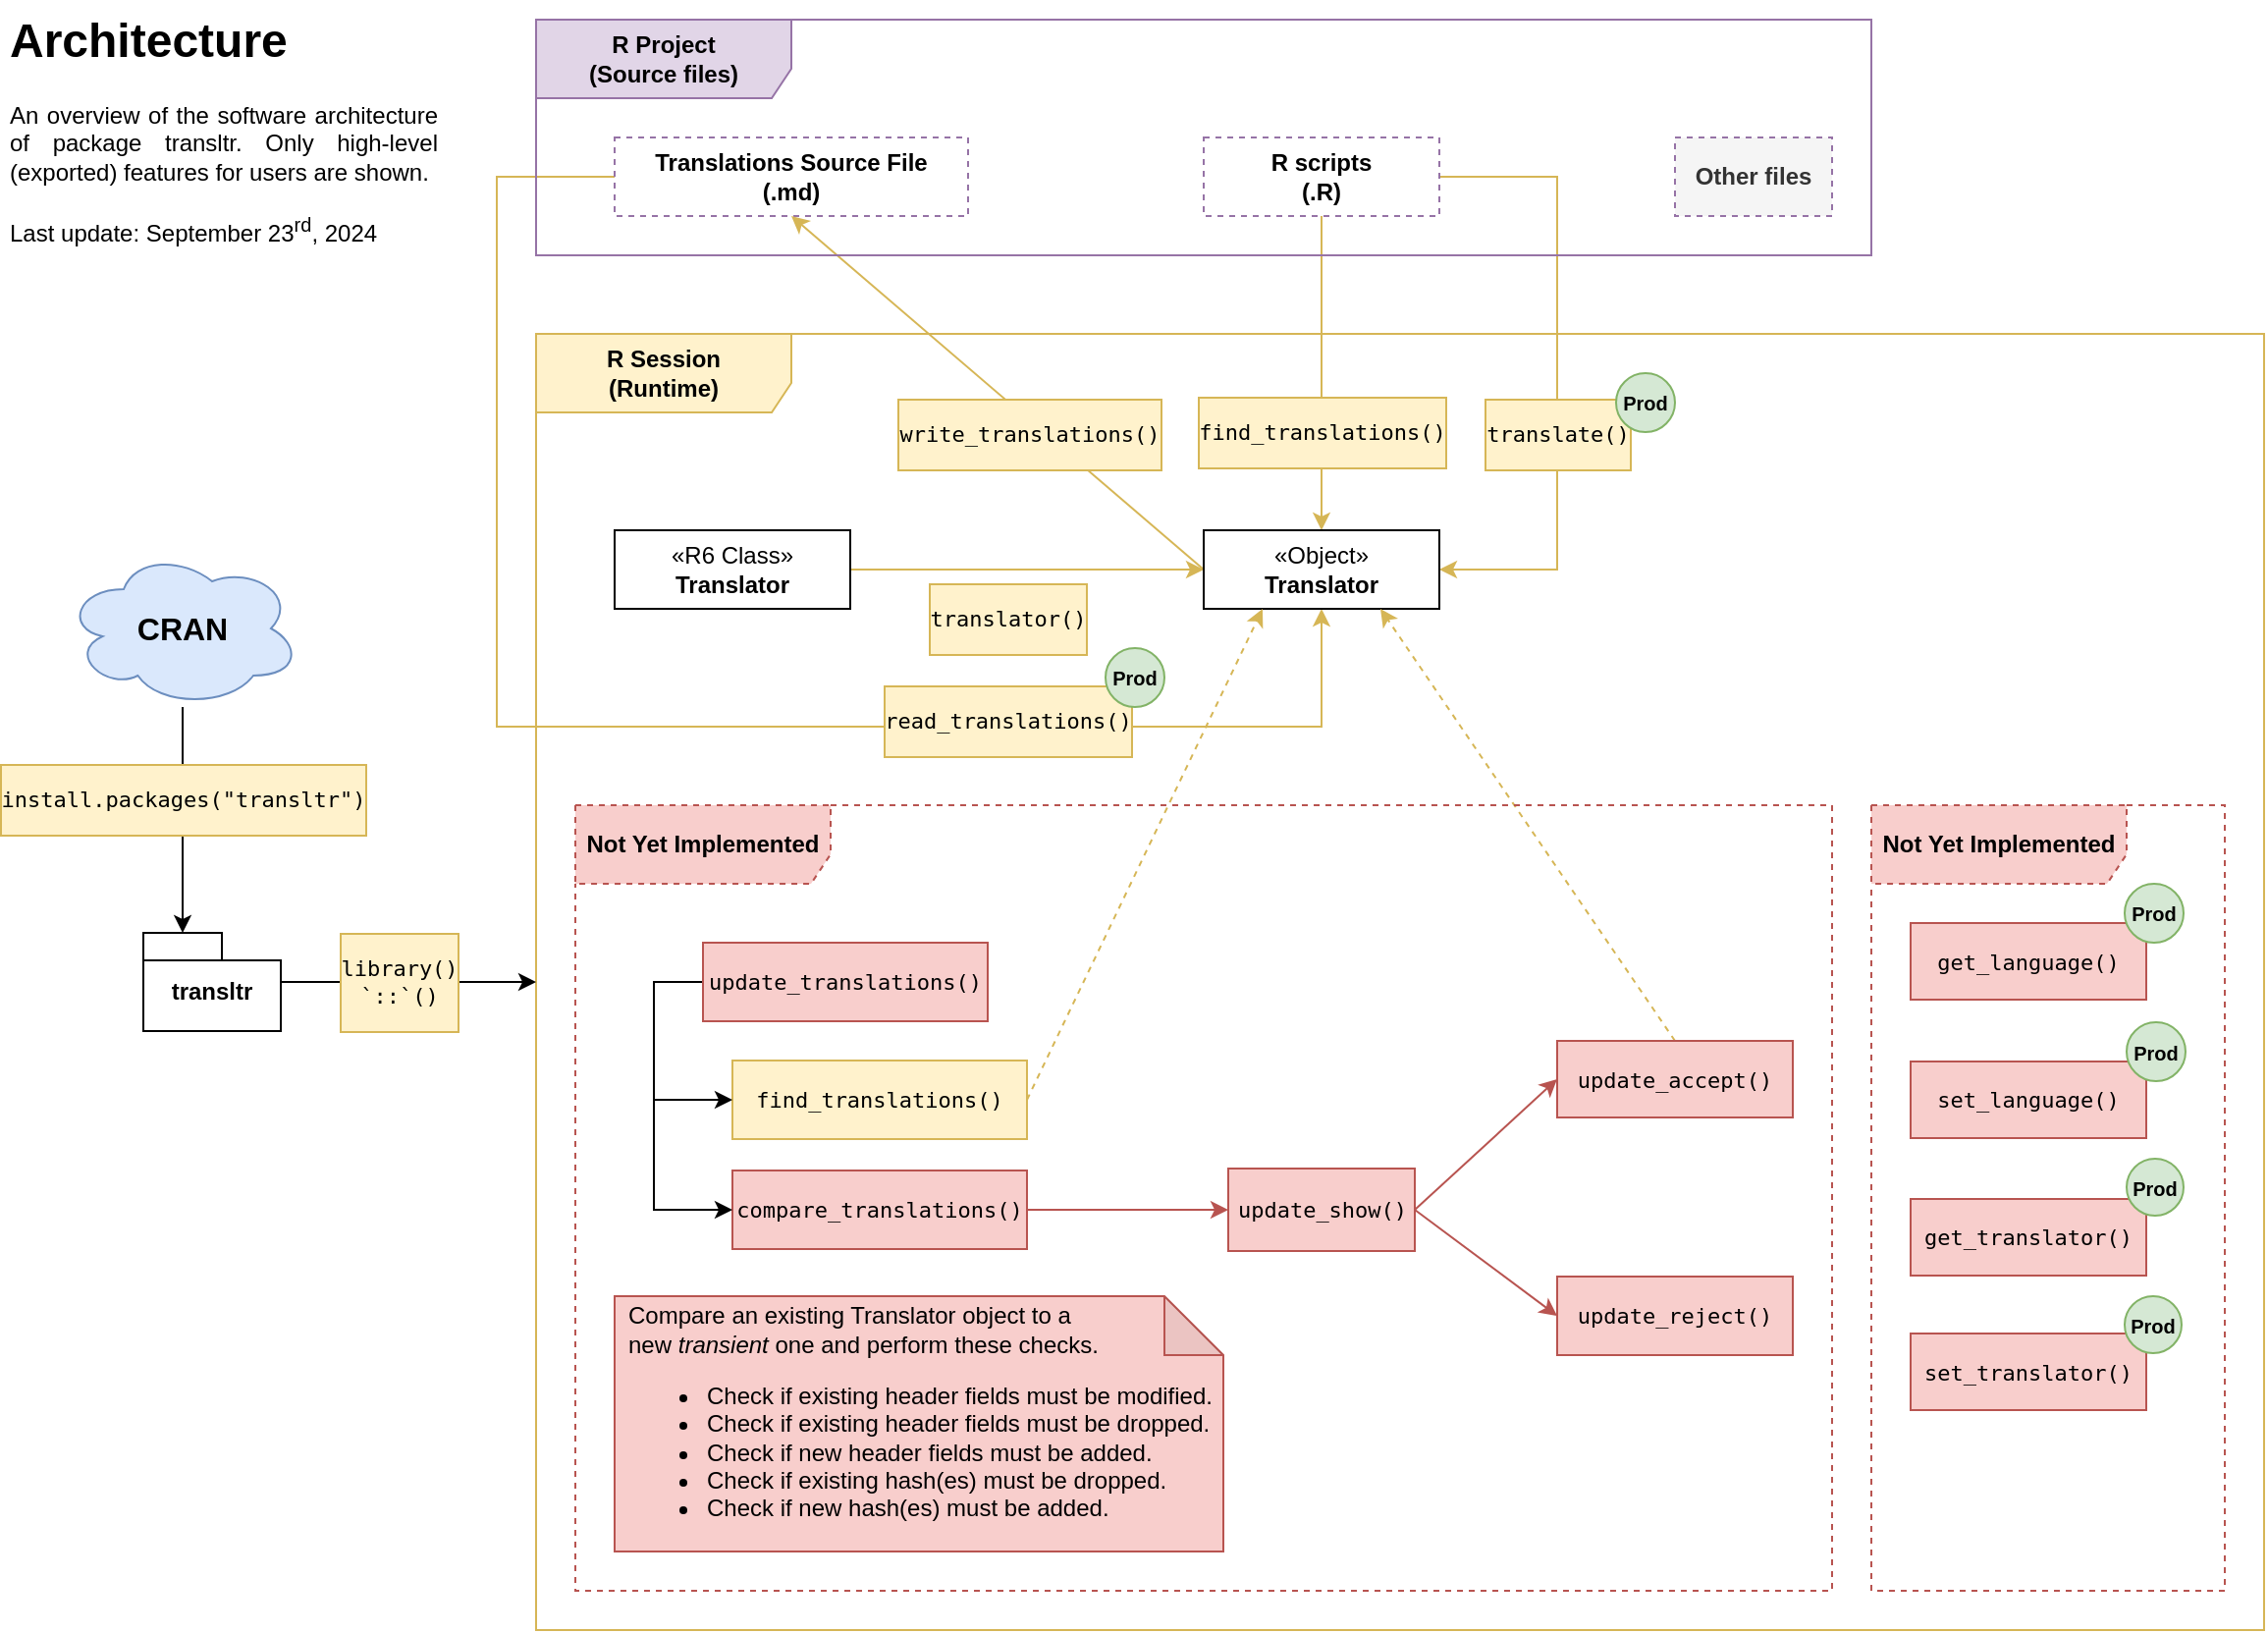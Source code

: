 <mxfile version="24.7.8">
  <diagram name="Page-1" id="FjFn__Gsr1lztoAYHiZa">
    <mxGraphModel dx="1430" dy="825" grid="1" gridSize="10" guides="1" tooltips="1" connect="1" arrows="1" fold="1" page="1" pageScale="1" pageWidth="850" pageHeight="1100" math="0" shadow="0">
      <root>
        <mxCell id="0" />
        <mxCell id="1" parent="0" />
        <mxCell id="ZbZHTQmdUqKYcLgL07-0-26" style="edgeStyle=orthogonalEdgeStyle;rounded=0;orthogonalLoop=1;jettySize=auto;html=1;entryX=0.5;entryY=1;entryDx=0;entryDy=0;fillColor=#fff2cc;strokeColor=#d6b656;" parent="1" source="ZbZHTQmdUqKYcLgL07-0-1" target="ZbZHTQmdUqKYcLgL07-0-11" edge="1">
          <mxGeometry relative="1" as="geometry">
            <Array as="points">
              <mxPoint x="270" y="100" />
              <mxPoint x="270" y="380" />
              <mxPoint x="690" y="380" />
            </Array>
          </mxGeometry>
        </mxCell>
        <mxCell id="ZbZHTQmdUqKYcLgL07-0-27" value="&lt;pre&gt;read_translations()&lt;/pre&gt;" style="edgeLabel;html=1;align=center;verticalAlign=middle;resizable=0;points=[];labelBorderColor=#D6B656;textShadow=0;labelBackgroundColor=#FFF2CC;spacingLeft=2;spacingRight=2;" parent="ZbZHTQmdUqKYcLgL07-0-26" vertex="1" connectable="0">
          <mxGeometry x="0.869" y="1" relative="1" as="geometry">
            <mxPoint x="-159" y="3" as="offset" />
          </mxGeometry>
        </mxCell>
        <mxCell id="ZbZHTQmdUqKYcLgL07-0-1" value="&lt;b&gt;Translations Source File &lt;br&gt;(.md)&lt;/b&gt;" style="html=1;whiteSpace=wrap;dashed=1;strokeColor=#9673A6;" parent="1" vertex="1">
          <mxGeometry x="330" y="80" width="180" height="40" as="geometry" />
        </mxCell>
        <mxCell id="ZbZHTQmdUqKYcLgL07-0-24" style="edgeStyle=orthogonalEdgeStyle;rounded=0;orthogonalLoop=1;jettySize=auto;html=1;entryX=0.5;entryY=0;entryDx=0;entryDy=0;fillColor=#fff2cc;strokeColor=#d6b656;" parent="1" source="ZbZHTQmdUqKYcLgL07-0-2" target="ZbZHTQmdUqKYcLgL07-0-11" edge="1">
          <mxGeometry relative="1" as="geometry" />
        </mxCell>
        <mxCell id="ZbZHTQmdUqKYcLgL07-0-25" value="&lt;pre&gt;find_translations()&lt;/pre&gt;" style="edgeLabel;html=1;align=center;verticalAlign=middle;resizable=0;points=[];labelBorderColor=#D6B656;textShadow=0;labelBackgroundColor=#FFF2CC;spacingLeft=2;spacingRight=2;" parent="ZbZHTQmdUqKYcLgL07-0-24" vertex="1" connectable="0">
          <mxGeometry x="-0.212" relative="1" as="geometry">
            <mxPoint y="47" as="offset" />
          </mxGeometry>
        </mxCell>
        <mxCell id="ZbZHTQmdUqKYcLgL07-0-30" style="edgeStyle=orthogonalEdgeStyle;rounded=0;orthogonalLoop=1;jettySize=auto;html=1;entryX=1;entryY=0.5;entryDx=0;entryDy=0;exitX=1;exitY=0.5;exitDx=0;exitDy=0;fillColor=#fff2cc;strokeColor=#d6b656;" parent="1" source="ZbZHTQmdUqKYcLgL07-0-2" target="ZbZHTQmdUqKYcLgL07-0-11" edge="1">
          <mxGeometry relative="1" as="geometry">
            <mxPoint x="770" y="110.0" as="sourcePoint" />
            <mxPoint x="770" y="310" as="targetPoint" />
            <Array as="points">
              <mxPoint x="810" y="100" />
              <mxPoint x="810" y="300" />
            </Array>
          </mxGeometry>
        </mxCell>
        <mxCell id="ZbZHTQmdUqKYcLgL07-0-31" value="&lt;pre&gt;translate()&lt;/pre&gt;" style="edgeLabel;html=1;align=center;verticalAlign=middle;resizable=0;points=[];labelBorderColor=#D6B656;textShadow=0;labelBackgroundColor=#FFF2CC;spacingLeft=2;spacingRight=2;" parent="ZbZHTQmdUqKYcLgL07-0-30" vertex="1" connectable="0">
          <mxGeometry x="-0.079" y="-1" relative="1" as="geometry">
            <mxPoint x="1" y="43" as="offset" />
          </mxGeometry>
        </mxCell>
        <mxCell id="ZbZHTQmdUqKYcLgL07-0-2" value="&lt;b&gt;R scripts&lt;br&gt;(.R)&lt;/b&gt;" style="html=1;whiteSpace=wrap;dashed=1;strokeColor=#9673A6;" parent="1" vertex="1">
          <mxGeometry x="630" y="80" width="120" height="40" as="geometry" />
        </mxCell>
        <mxCell id="ZbZHTQmdUqKYcLgL07-0-7" value="R Session&lt;br&gt;(Runtime)" style="shape=umlFrame;whiteSpace=wrap;html=1;pointerEvents=0;width=130;height=40;fontStyle=1;fillColor=#fff2cc;strokeColor=#D6B656;swimlaneFillColor=none;" parent="1" vertex="1">
          <mxGeometry x="290" y="180" width="880" height="660" as="geometry" />
        </mxCell>
        <mxCell id="ZbZHTQmdUqKYcLgL07-0-12" style="edgeStyle=orthogonalEdgeStyle;rounded=0;orthogonalLoop=1;jettySize=auto;html=1;fillColor=#fff2cc;strokeColor=#d6b656;" parent="1" source="ZbZHTQmdUqKYcLgL07-0-8" target="ZbZHTQmdUqKYcLgL07-0-11" edge="1">
          <mxGeometry relative="1" as="geometry" />
        </mxCell>
        <mxCell id="ZbZHTQmdUqKYcLgL07-0-15" value="&lt;pre&gt;translator()&lt;/pre&gt;" style="edgeLabel;html=1;align=center;verticalAlign=top;resizable=0;points=[];fontFamily=Helvetica;labelPosition=center;verticalLabelPosition=bottom;labelBackgroundColor=#FFF2CC;labelBorderColor=#D6B656;textShadow=0;spacingLeft=2;spacingRight=2;" parent="ZbZHTQmdUqKYcLgL07-0-12" vertex="1" connectable="0">
          <mxGeometry x="-0.2" y="3" relative="1" as="geometry">
            <mxPoint x="8" y="3" as="offset" />
          </mxGeometry>
        </mxCell>
        <mxCell id="ZbZHTQmdUqKYcLgL07-0-8" value="«R6 Class»&lt;br&gt;&lt;b&gt;Translator&lt;/b&gt;" style="html=1;whiteSpace=wrap;" parent="1" vertex="1">
          <mxGeometry x="330" y="280" width="120" height="40" as="geometry" />
        </mxCell>
        <mxCell id="ZbZHTQmdUqKYcLgL07-0-28" style="rounded=0;orthogonalLoop=1;jettySize=auto;html=1;exitX=0;exitY=0.5;exitDx=0;exitDy=0;entryX=0.5;entryY=1;entryDx=0;entryDy=0;fillColor=#fff2cc;strokeColor=#d6b656;" parent="1" source="ZbZHTQmdUqKYcLgL07-0-11" target="ZbZHTQmdUqKYcLgL07-0-1" edge="1">
          <mxGeometry relative="1" as="geometry">
            <mxPoint x="390" y="100" as="targetPoint" />
          </mxGeometry>
        </mxCell>
        <mxCell id="ZbZHTQmdUqKYcLgL07-0-29" value="&lt;pre&gt;write_translations()&lt;/pre&gt;" style="edgeLabel;html=1;align=center;verticalAlign=middle;resizable=0;points=[];labelBorderColor=#D6B656;textShadow=0;labelBackgroundColor=#FFF2CC;spacingLeft=2;spacingRight=2;" parent="ZbZHTQmdUqKYcLgL07-0-28" vertex="1" connectable="0">
          <mxGeometry x="-0.26" y="2" relative="1" as="geometry">
            <mxPoint x="-10" y="-4" as="offset" />
          </mxGeometry>
        </mxCell>
        <mxCell id="ZbZHTQmdUqKYcLgL07-0-11" value="«Object»&lt;br&gt;&lt;b&gt;Translator&lt;/b&gt;" style="html=1;whiteSpace=wrap;" parent="1" vertex="1">
          <mxGeometry x="630" y="280" width="120" height="40" as="geometry" />
        </mxCell>
        <mxCell id="ZbZHTQmdUqKYcLgL07-0-19" value="R Project&lt;br&gt;(Source files)" style="shape=umlFrame;whiteSpace=wrap;html=1;pointerEvents=0;width=130;height=40;fontStyle=1;fillColor=#e1d5e7;strokeColor=#9673a6;" parent="1" vertex="1">
          <mxGeometry x="290" y="20" width="680" height="120" as="geometry" />
        </mxCell>
        <mxCell id="ZbZHTQmdUqKYcLgL07-0-63" style="edgeStyle=orthogonalEdgeStyle;rounded=0;orthogonalLoop=1;jettySize=auto;html=1;fillColor=#f8cecc;strokeColor=#b85450;" parent="1" source="ZbZHTQmdUqKYcLgL07-0-35" target="ZbZHTQmdUqKYcLgL07-0-62" edge="1">
          <mxGeometry relative="1" as="geometry" />
        </mxCell>
        <mxCell id="ZbZHTQmdUqKYcLgL07-0-35" value="&lt;pre style=&quot;font-size: 11px;&quot;&gt;compare_translations()&lt;/pre&gt;" style="html=1;whiteSpace=wrap;shadow=0;fillColor=#f8cecc;strokeColor=#b85450;fontSize=11;" parent="1" vertex="1">
          <mxGeometry x="390" y="606" width="150" height="40" as="geometry" />
        </mxCell>
        <mxCell id="ZbZHTQmdUqKYcLgL07-0-58" style="rounded=0;orthogonalLoop=1;jettySize=auto;html=1;entryX=0.25;entryY=1;entryDx=0;entryDy=0;exitX=1;exitY=0.5;exitDx=0;exitDy=0;dashed=1;fillColor=#fff2cc;strokeColor=#d6b656;endArrow=classic;endFill=1;" parent="1" source="ZbZHTQmdUqKYcLgL07-0-41" target="ZbZHTQmdUqKYcLgL07-0-11" edge="1">
          <mxGeometry relative="1" as="geometry" />
        </mxCell>
        <mxCell id="ZbZHTQmdUqKYcLgL07-0-41" value="&lt;pre style=&quot;font-size: 11px;&quot;&gt;find_translations()&lt;/pre&gt;" style="html=1;whiteSpace=wrap;shadow=0;fillColor=#fff2cc;strokeColor=#d6b656;fontSize=11;" parent="1" vertex="1">
          <mxGeometry x="390" y="550" width="150" height="40" as="geometry" />
        </mxCell>
        <mxCell id="ZbZHTQmdUqKYcLgL07-0-66" style="edgeStyle=orthogonalEdgeStyle;rounded=0;orthogonalLoop=1;jettySize=auto;html=1;entryX=0;entryY=0.5;entryDx=0;entryDy=0;exitX=0;exitY=0.5;exitDx=0;exitDy=0;" parent="1" source="ZbZHTQmdUqKYcLgL07-0-42" target="ZbZHTQmdUqKYcLgL07-0-41" edge="1">
          <mxGeometry relative="1" as="geometry">
            <Array as="points">
              <mxPoint x="350" y="510" />
              <mxPoint x="350" y="570" />
            </Array>
          </mxGeometry>
        </mxCell>
        <mxCell id="ZbZHTQmdUqKYcLgL07-0-67" style="edgeStyle=orthogonalEdgeStyle;rounded=0;orthogonalLoop=1;jettySize=auto;html=1;entryX=0;entryY=0.5;entryDx=0;entryDy=0;exitX=0;exitY=0.5;exitDx=0;exitDy=0;" parent="1" source="ZbZHTQmdUqKYcLgL07-0-42" target="ZbZHTQmdUqKYcLgL07-0-35" edge="1">
          <mxGeometry relative="1" as="geometry">
            <Array as="points">
              <mxPoint x="350" y="510" />
              <mxPoint x="350" y="626" />
            </Array>
          </mxGeometry>
        </mxCell>
        <mxCell id="ZbZHTQmdUqKYcLgL07-0-42" value="&lt;pre style=&quot;font-size: 11px;&quot;&gt;update_translations()&lt;/pre&gt;" style="html=1;whiteSpace=wrap;shadow=0;fillColor=#f8cecc;strokeColor=#b85450;fontSize=11;" parent="1" vertex="1">
          <mxGeometry x="375" y="490" width="145" height="40" as="geometry" />
        </mxCell>
        <mxCell id="ZbZHTQmdUqKYcLgL07-0-68" style="rounded=0;orthogonalLoop=1;jettySize=auto;html=1;entryX=0.75;entryY=1;entryDx=0;entryDy=0;exitX=0.5;exitY=0;exitDx=0;exitDy=0;fillColor=#fff2cc;strokeColor=#d6b656;dashed=1;" parent="1" source="ZbZHTQmdUqKYcLgL07-0-49" target="ZbZHTQmdUqKYcLgL07-0-11" edge="1">
          <mxGeometry relative="1" as="geometry" />
        </mxCell>
        <mxCell id="ZbZHTQmdUqKYcLgL07-0-49" value="&lt;pre style=&quot;font-size: 11px;&quot;&gt;update_accept()&lt;/pre&gt;" style="html=1;whiteSpace=wrap;shadow=0;fillColor=#f8cecc;strokeColor=#b85450;fontSize=11;" parent="1" vertex="1">
          <mxGeometry x="810" y="540" width="120" height="39" as="geometry" />
        </mxCell>
        <mxCell id="ZbZHTQmdUqKYcLgL07-0-50" value="&lt;pre style=&quot;font-size: 11px;&quot;&gt;update_reject()&lt;/pre&gt;" style="html=1;whiteSpace=wrap;shadow=0;fillColor=#f8cecc;strokeColor=#b85450;fontSize=11;" parent="1" vertex="1">
          <mxGeometry x="810" y="660" width="120" height="40" as="geometry" />
        </mxCell>
        <mxCell id="ZbZHTQmdUqKYcLgL07-0-54" value="Not Yet Implemented" style="shape=umlFrame;whiteSpace=wrap;html=1;pointerEvents=0;width=130;height=40;fontStyle=1;fillColor=#f8cecc;strokeColor=#b85450;swimlaneFillColor=none;dashed=1;" parent="1" vertex="1">
          <mxGeometry x="310" y="420" width="640" height="400" as="geometry" />
        </mxCell>
        <mxCell id="ZbZHTQmdUqKYcLgL07-0-59" value="Compare an existing Translator object to a &lt;br&gt;new &lt;i&gt;transient &lt;/i&gt;one and perform these checks.&lt;br&gt;&lt;ul&gt;&lt;li&gt;Check if existing header fields must be modified.&lt;/li&gt;&lt;li&gt;Check if existing header fields must be dropped.&lt;/li&gt;&lt;li&gt;Check if new header fields must be added.&lt;/li&gt;&lt;li&gt;Check if existing hash(es) must be dropped.&lt;/li&gt;&lt;li&gt;Check if new hash(es) must be added.&lt;/li&gt;&lt;/ul&gt;" style="shape=note;whiteSpace=wrap;html=1;backgroundOutline=1;darkOpacity=0.05;align=left;spacingLeft=5;spacingRight=5;fillColor=#f8cecc;strokeColor=#b85450;" parent="1" vertex="1">
          <mxGeometry x="330" y="670" width="310" height="130" as="geometry" />
        </mxCell>
        <mxCell id="ZbZHTQmdUqKYcLgL07-0-64" style="rounded=0;orthogonalLoop=1;jettySize=auto;html=1;entryX=0;entryY=0.5;entryDx=0;entryDy=0;exitX=1;exitY=0.5;exitDx=0;exitDy=0;fillColor=#f8cecc;strokeColor=#b85450;" parent="1" source="ZbZHTQmdUqKYcLgL07-0-62" target="ZbZHTQmdUqKYcLgL07-0-50" edge="1">
          <mxGeometry relative="1" as="geometry" />
        </mxCell>
        <mxCell id="ZbZHTQmdUqKYcLgL07-0-65" style="rounded=0;orthogonalLoop=1;jettySize=auto;html=1;entryX=0;entryY=0.5;entryDx=0;entryDy=0;exitX=1;exitY=0.5;exitDx=0;exitDy=0;fillColor=#f8cecc;strokeColor=#b85450;" parent="1" source="ZbZHTQmdUqKYcLgL07-0-62" target="ZbZHTQmdUqKYcLgL07-0-49" edge="1">
          <mxGeometry relative="1" as="geometry" />
        </mxCell>
        <mxCell id="ZbZHTQmdUqKYcLgL07-0-62" value="&lt;pre style=&quot;font-size: 11px;&quot;&gt;update_show()&lt;/pre&gt;" style="html=1;whiteSpace=wrap;shadow=0;fillColor=#f8cecc;strokeColor=#b85450;fontSize=11;" parent="1" vertex="1">
          <mxGeometry x="642.5" y="605" width="95" height="42" as="geometry" />
        </mxCell>
        <mxCell id="ZbZHTQmdUqKYcLgL07-0-69" value="&lt;b&gt;Other files&lt;/b&gt;" style="html=1;whiteSpace=wrap;dashed=1;strokeColor=#9673A6;glass=0;rounded=0;shadow=0;fillColor=#f5f5f5;fontColor=#333333;" parent="1" vertex="1">
          <mxGeometry x="870" y="80" width="80" height="40" as="geometry" />
        </mxCell>
        <mxCell id="ZbZHTQmdUqKYcLgL07-0-71" style="edgeStyle=orthogonalEdgeStyle;rounded=0;orthogonalLoop=1;jettySize=auto;html=1;" parent="1" source="ZbZHTQmdUqKYcLgL07-0-70" target="ZbZHTQmdUqKYcLgL07-0-7" edge="1">
          <mxGeometry relative="1" as="geometry" />
        </mxCell>
        <mxCell id="ZbZHTQmdUqKYcLgL07-0-75" value="&lt;pre&gt;library()&lt;br&gt;`::`()&lt;/pre&gt;" style="edgeLabel;html=1;align=center;verticalAlign=middle;resizable=0;points=[];labelBorderColor=#D6B656;labelBackgroundColor=#FFF2CC;labelPosition=center;verticalLabelPosition=middle;" parent="ZbZHTQmdUqKYcLgL07-0-71" vertex="1" connectable="0">
          <mxGeometry x="-0.05" y="2" relative="1" as="geometry">
            <mxPoint x="-2" y="2" as="offset" />
          </mxGeometry>
        </mxCell>
        <mxCell id="ZbZHTQmdUqKYcLgL07-0-70" value="&lt;div&gt;&lt;font&gt;transltr&lt;/font&gt;&lt;/div&gt;" style="shape=folder;fontStyle=1;spacingTop=10;tabWidth=40;tabHeight=14;tabPosition=left;html=1;whiteSpace=wrap;fontFamily=Helvetica;" parent="1" vertex="1">
          <mxGeometry x="90" y="485" width="70" height="50" as="geometry" />
        </mxCell>
        <mxCell id="ZbZHTQmdUqKYcLgL07-0-72" value="CRAN" style="ellipse;shape=cloud;whiteSpace=wrap;html=1;fillColor=#dae8fc;strokeColor=#6c8ebf;fontStyle=1;fontSize=16;" parent="1" vertex="1">
          <mxGeometry x="50" y="290" width="120" height="80" as="geometry" />
        </mxCell>
        <mxCell id="ZbZHTQmdUqKYcLgL07-0-73" style="edgeStyle=orthogonalEdgeStyle;rounded=0;orthogonalLoop=1;jettySize=auto;html=1;entryX=0;entryY=0;entryDx=20;entryDy=0;entryPerimeter=0;" parent="1" source="ZbZHTQmdUqKYcLgL07-0-72" target="ZbZHTQmdUqKYcLgL07-0-70" edge="1">
          <mxGeometry relative="1" as="geometry" />
        </mxCell>
        <mxCell id="ZbZHTQmdUqKYcLgL07-0-76" value="&lt;pre&gt;install.packages(&quot;transltr&quot;)&lt;/pre&gt;" style="edgeLabel;html=1;align=center;verticalAlign=middle;resizable=0;points=[];labelBackgroundColor=#FFF2CC;labelBorderColor=#D6B656;spacingLeft=2;spacingRight=2;" parent="ZbZHTQmdUqKYcLgL07-0-73" vertex="1" connectable="0">
          <mxGeometry x="-0.19" relative="1" as="geometry">
            <mxPoint as="offset" />
          </mxGeometry>
        </mxCell>
        <mxCell id="ZbZHTQmdUqKYcLgL07-0-77" value="&lt;h1 style=&quot;text-align: justify; margin-top: 0px;&quot;&gt;Architecture&lt;/h1&gt;&lt;div style=&quot;text-align: justify;&quot;&gt;An overview of the software architecture of package transltr. Only high-level (exported) features for users are shown.&lt;/div&gt;&lt;div style=&quot;text-align: justify;&quot;&gt;&lt;br&gt;&lt;/div&gt;&lt;div style=&quot;text-align: justify;&quot;&gt;Last update: September 23&lt;sup&gt;rd&lt;/sup&gt;, 2024&lt;/div&gt;" style="text;html=1;whiteSpace=wrap;overflow=hidden;rounded=0;fillColor=none;" parent="1" vertex="1">
          <mxGeometry x="20" y="10" width="220" height="130" as="geometry" />
        </mxCell>
        <mxCell id="ZbZHTQmdUqKYcLgL07-0-88" value="Prod" style="ellipse;whiteSpace=wrap;html=1;aspect=fixed;fillColor=#d5e8d4;strokeColor=#82b366;fontStyle=1;fontSize=10;" parent="1" vertex="1">
          <mxGeometry x="580" y="340" width="30" height="30" as="geometry" />
        </mxCell>
        <mxCell id="h5svJwKnT4l6pUV6KajE-1" value="&lt;pre style=&quot;font-size: 11px;&quot;&gt;set_language()&lt;/pre&gt;" style="html=1;whiteSpace=wrap;shadow=0;fillColor=#f8cecc;strokeColor=#b85450;fontSize=11;" vertex="1" parent="1">
          <mxGeometry x="990" y="550.5" width="120" height="39" as="geometry" />
        </mxCell>
        <mxCell id="h5svJwKnT4l6pUV6KajE-2" value="&lt;pre style=&quot;font-size: 11px;&quot;&gt;set_translator()&lt;/pre&gt;" style="html=1;whiteSpace=wrap;shadow=0;fillColor=#f8cecc;strokeColor=#b85450;fontSize=11;" vertex="1" parent="1">
          <mxGeometry x="990" y="689" width="120" height="39" as="geometry" />
        </mxCell>
        <mxCell id="h5svJwKnT4l6pUV6KajE-3" value="&lt;pre style=&quot;font-size: 11px;&quot;&gt;get_translator()&lt;/pre&gt;" style="html=1;whiteSpace=wrap;shadow=0;fillColor=#f8cecc;strokeColor=#b85450;fontSize=11;" vertex="1" parent="1">
          <mxGeometry x="990" y="620.5" width="120" height="39" as="geometry" />
        </mxCell>
        <mxCell id="h5svJwKnT4l6pUV6KajE-4" value="&lt;pre style=&quot;font-size: 11px;&quot;&gt;get_language()&lt;/pre&gt;" style="html=1;whiteSpace=wrap;shadow=0;fillColor=#f8cecc;strokeColor=#b85450;fontSize=11;" vertex="1" parent="1">
          <mxGeometry x="990" y="480" width="120" height="39" as="geometry" />
        </mxCell>
        <mxCell id="h5svJwKnT4l6pUV6KajE-5" value="Not Yet Implemented" style="shape=umlFrame;whiteSpace=wrap;html=1;pointerEvents=0;width=130;height=40;fontStyle=1;fillColor=#f8cecc;strokeColor=#b85450;swimlaneFillColor=none;dashed=1;" vertex="1" parent="1">
          <mxGeometry x="970" y="420" width="180" height="400" as="geometry" />
        </mxCell>
        <mxCell id="h5svJwKnT4l6pUV6KajE-6" value="Prod" style="ellipse;whiteSpace=wrap;html=1;aspect=fixed;fillColor=#d5e8d4;strokeColor=#82b366;fontStyle=1;fontSize=10;" vertex="1" parent="1">
          <mxGeometry x="840" y="200" width="30" height="30" as="geometry" />
        </mxCell>
        <mxCell id="ZbZHTQmdUqKYcLgL07-0-79" value="Prod" style="ellipse;whiteSpace=wrap;html=1;aspect=fixed;fillColor=#d5e8d4;strokeColor=#82b366;fontStyle=1;fontSize=10;" parent="1" vertex="1">
          <mxGeometry x="1099" y="460" width="30" height="30" as="geometry" />
        </mxCell>
        <mxCell id="h5svJwKnT4l6pUV6KajE-7" value="Prod" style="ellipse;whiteSpace=wrap;html=1;aspect=fixed;fillColor=#d5e8d4;strokeColor=#82b366;fontStyle=1;fontSize=10;" vertex="1" parent="1">
          <mxGeometry x="1100" y="530.5" width="30" height="30" as="geometry" />
        </mxCell>
        <mxCell id="h5svJwKnT4l6pUV6KajE-9" value="Prod" style="ellipse;whiteSpace=wrap;html=1;aspect=fixed;fillColor=#d5e8d4;strokeColor=#82b366;fontStyle=1;fontSize=10;" vertex="1" parent="1">
          <mxGeometry x="1100" y="600" width="29" height="29" as="geometry" />
        </mxCell>
        <mxCell id="h5svJwKnT4l6pUV6KajE-10" value="Prod" style="ellipse;whiteSpace=wrap;html=1;aspect=fixed;fillColor=#d5e8d4;strokeColor=#82b366;fontStyle=1;fontSize=10;" vertex="1" parent="1">
          <mxGeometry x="1099" y="670" width="29" height="29" as="geometry" />
        </mxCell>
      </root>
    </mxGraphModel>
  </diagram>
</mxfile>
